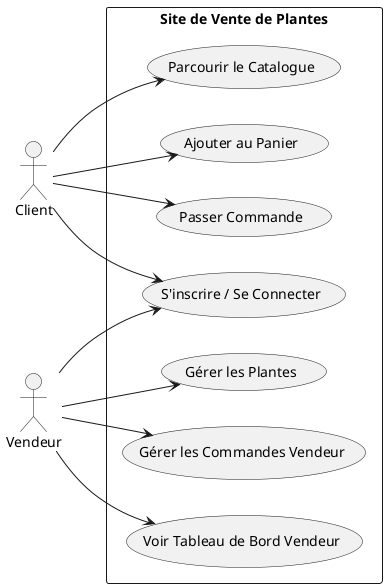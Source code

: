 @startuml
left to right direction

actor Client
actor Vendeur

rectangle "Site de Vente de Plantes" {
  usecase "Parcourir le Catalogue" as UC_Parcourir
  usecase "Ajouter au Panier" as UC_Panier
  usecase "Passer Commande" as UC_Commander
  usecase "S'inscrire / Se Connecter" as UC_Auth

  usecase "Gérer les Plantes" as UC_GererPlantes
  usecase "Gérer les Commandes Vendeur" as UC_GererCommandesV
  usecase "Voir Tableau de Bord Vendeur" as UC_DashboardV
}

Client --> UC_Parcourir
Client --> UC_Panier
Client --> UC_Commander
Client --> UC_Auth

Vendeur --> UC_Auth
Vendeur --> UC_GererPlantes
Vendeur --> UC_GererCommandesV
Vendeur --> UC_DashboardV
@enduml
